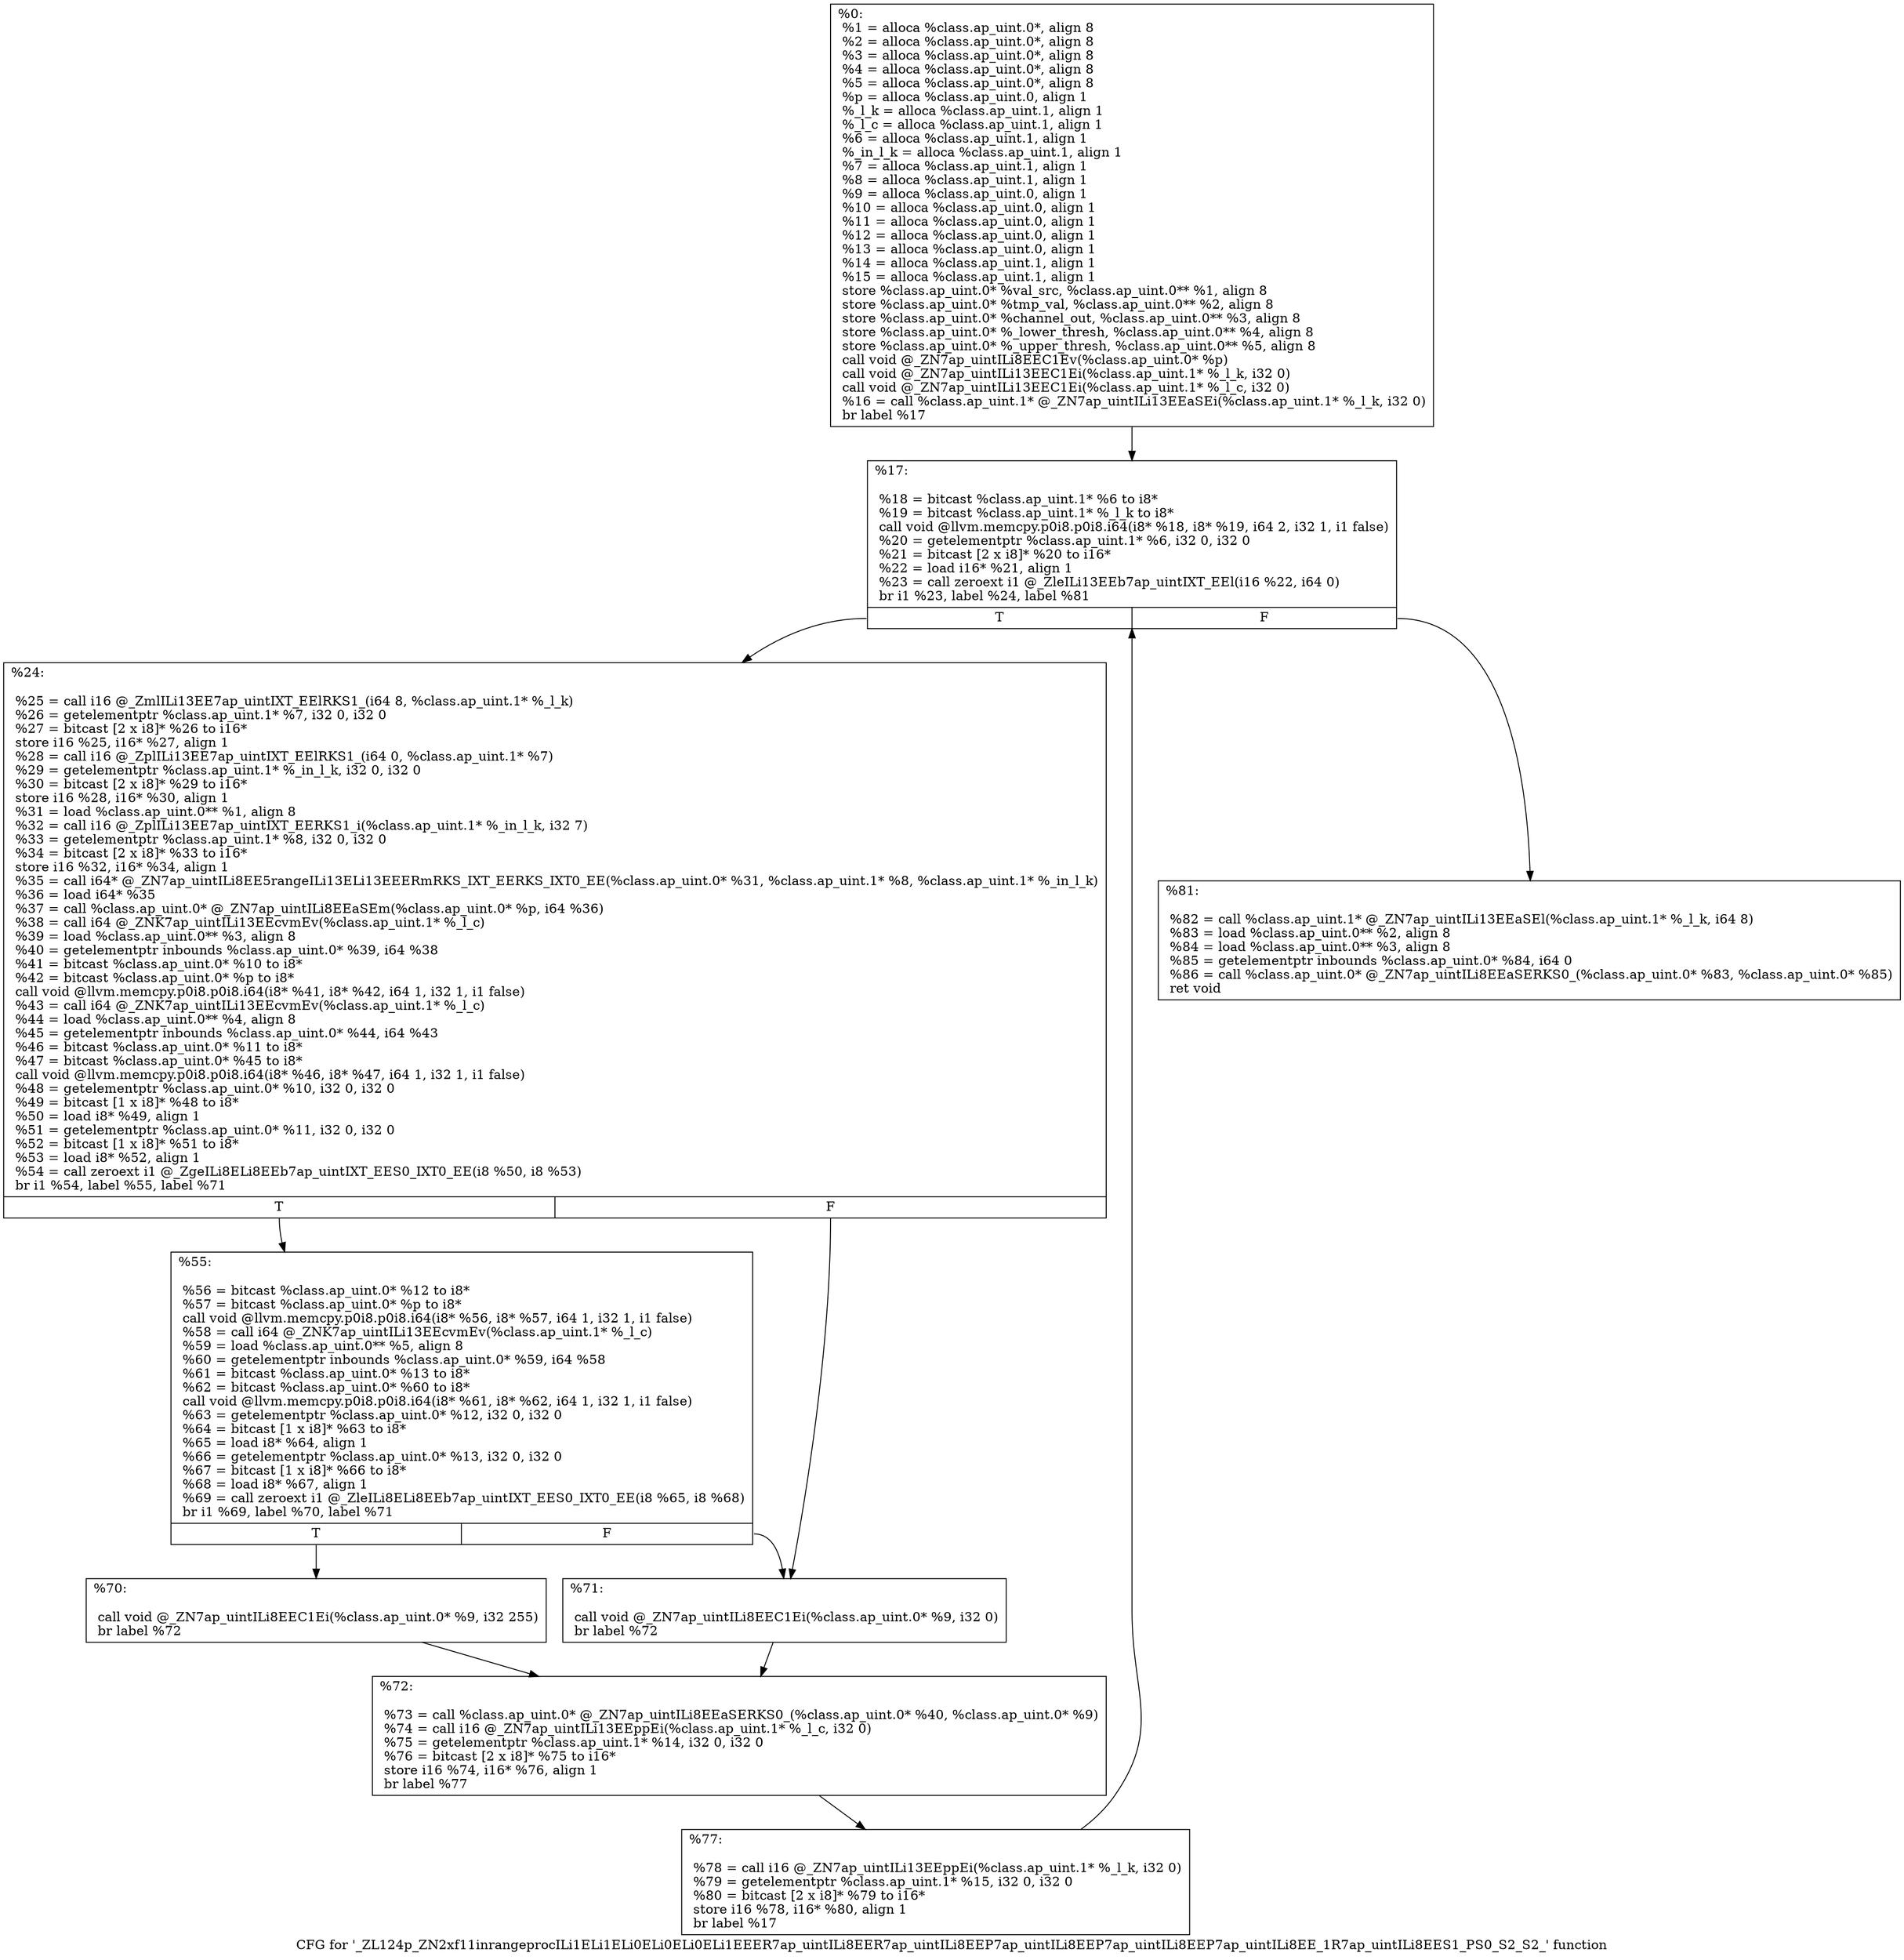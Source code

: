 digraph "CFG for '_ZL124p_ZN2xf11inrangeprocILi1ELi1ELi0ELi0ELi0ELi1EEER7ap_uintILi8EER7ap_uintILi8EEP7ap_uintILi8EEP7ap_uintILi8EEP7ap_uintILi8EE_1R7ap_uintILi8EES1_PS0_S2_S2_' function" {
	label="CFG for '_ZL124p_ZN2xf11inrangeprocILi1ELi1ELi0ELi0ELi0ELi1EEER7ap_uintILi8EER7ap_uintILi8EEP7ap_uintILi8EEP7ap_uintILi8EEP7ap_uintILi8EE_1R7ap_uintILi8EES1_PS0_S2_S2_' function";

	Node0x1723b30 [shape=record,label="{%0:\l  %1 = alloca %class.ap_uint.0*, align 8\l  %2 = alloca %class.ap_uint.0*, align 8\l  %3 = alloca %class.ap_uint.0*, align 8\l  %4 = alloca %class.ap_uint.0*, align 8\l  %5 = alloca %class.ap_uint.0*, align 8\l  %p = alloca %class.ap_uint.0, align 1\l  %_l_k = alloca %class.ap_uint.1, align 1\l  %_l_c = alloca %class.ap_uint.1, align 1\l  %6 = alloca %class.ap_uint.1, align 1\l  %_in_l_k = alloca %class.ap_uint.1, align 1\l  %7 = alloca %class.ap_uint.1, align 1\l  %8 = alloca %class.ap_uint.1, align 1\l  %9 = alloca %class.ap_uint.0, align 1\l  %10 = alloca %class.ap_uint.0, align 1\l  %11 = alloca %class.ap_uint.0, align 1\l  %12 = alloca %class.ap_uint.0, align 1\l  %13 = alloca %class.ap_uint.0, align 1\l  %14 = alloca %class.ap_uint.1, align 1\l  %15 = alloca %class.ap_uint.1, align 1\l  store %class.ap_uint.0* %val_src, %class.ap_uint.0** %1, align 8\l  store %class.ap_uint.0* %tmp_val, %class.ap_uint.0** %2, align 8\l  store %class.ap_uint.0* %channel_out, %class.ap_uint.0** %3, align 8\l  store %class.ap_uint.0* %_lower_thresh, %class.ap_uint.0** %4, align 8\l  store %class.ap_uint.0* %_upper_thresh, %class.ap_uint.0** %5, align 8\l  call void @_ZN7ap_uintILi8EEC1Ev(%class.ap_uint.0* %p)\l  call void @_ZN7ap_uintILi13EEC1Ei(%class.ap_uint.1* %_l_k, i32 0)\l  call void @_ZN7ap_uintILi13EEC1Ei(%class.ap_uint.1* %_l_c, i32 0)\l  %16 = call %class.ap_uint.1* @_ZN7ap_uintILi13EEaSEi(%class.ap_uint.1* %_l_k, i32 0)\l  br label %17\l}"];
	Node0x1723b30 -> Node0x17217a0;
	Node0x17217a0 [shape=record,label="{%17:\l\l  %18 = bitcast %class.ap_uint.1* %6 to i8*\l  %19 = bitcast %class.ap_uint.1* %_l_k to i8*\l  call void @llvm.memcpy.p0i8.p0i8.i64(i8* %18, i8* %19, i64 2, i32 1, i1 false)\l  %20 = getelementptr %class.ap_uint.1* %6, i32 0, i32 0\l  %21 = bitcast [2 x i8]* %20 to i16*\l  %22 = load i16* %21, align 1\l  %23 = call zeroext i1 @_ZleILi13EEb7ap_uintIXT_EEl(i16 %22, i64 0)\l  br i1 %23, label %24, label %81\l|{<s0>T|<s1>F}}"];
	Node0x17217a0:s0 -> Node0x1722090;
	Node0x17217a0:s1 -> Node0x1726950;
	Node0x1722090 [shape=record,label="{%24:\l\l  %25 = call i16 @_ZmlILi13EE7ap_uintIXT_EElRKS1_(i64 8, %class.ap_uint.1* %_l_k)\l  %26 = getelementptr %class.ap_uint.1* %7, i32 0, i32 0\l  %27 = bitcast [2 x i8]* %26 to i16*\l  store i16 %25, i16* %27, align 1\l  %28 = call i16 @_ZplILi13EE7ap_uintIXT_EElRKS1_(i64 0, %class.ap_uint.1* %7)\l  %29 = getelementptr %class.ap_uint.1* %_in_l_k, i32 0, i32 0\l  %30 = bitcast [2 x i8]* %29 to i16*\l  store i16 %28, i16* %30, align 1\l  %31 = load %class.ap_uint.0** %1, align 8\l  %32 = call i16 @_ZplILi13EE7ap_uintIXT_EERKS1_i(%class.ap_uint.1* %_in_l_k, i32 7)\l  %33 = getelementptr %class.ap_uint.1* %8, i32 0, i32 0\l  %34 = bitcast [2 x i8]* %33 to i16*\l  store i16 %32, i16* %34, align 1\l  %35 = call i64* @_ZN7ap_uintILi8EE5rangeILi13ELi13EEERmRKS_IXT_EERKS_IXT0_EE(%class.ap_uint.0* %31, %class.ap_uint.1* %8, %class.ap_uint.1* %_in_l_k)\l  %36 = load i64* %35\l  %37 = call %class.ap_uint.0* @_ZN7ap_uintILi8EEaSEm(%class.ap_uint.0* %p, i64 %36)\l  %38 = call i64 @_ZNK7ap_uintILi13EEcvmEv(%class.ap_uint.1* %_l_c)\l  %39 = load %class.ap_uint.0** %3, align 8\l  %40 = getelementptr inbounds %class.ap_uint.0* %39, i64 %38\l  %41 = bitcast %class.ap_uint.0* %10 to i8*\l  %42 = bitcast %class.ap_uint.0* %p to i8*\l  call void @llvm.memcpy.p0i8.p0i8.i64(i8* %41, i8* %42, i64 1, i32 1, i1 false)\l  %43 = call i64 @_ZNK7ap_uintILi13EEcvmEv(%class.ap_uint.1* %_l_c)\l  %44 = load %class.ap_uint.0** %4, align 8\l  %45 = getelementptr inbounds %class.ap_uint.0* %44, i64 %43\l  %46 = bitcast %class.ap_uint.0* %11 to i8*\l  %47 = bitcast %class.ap_uint.0* %45 to i8*\l  call void @llvm.memcpy.p0i8.p0i8.i64(i8* %46, i8* %47, i64 1, i32 1, i1 false)\l  %48 = getelementptr %class.ap_uint.0* %10, i32 0, i32 0\l  %49 = bitcast [1 x i8]* %48 to i8*\l  %50 = load i8* %49, align 1\l  %51 = getelementptr %class.ap_uint.0* %11, i32 0, i32 0\l  %52 = bitcast [1 x i8]* %51 to i8*\l  %53 = load i8* %52, align 1\l  %54 = call zeroext i1 @_ZgeILi8ELi8EEb7ap_uintIXT_EES0_IXT0_EE(i8 %50, i8 %53)\l  br i1 %54, label %55, label %71\l|{<s0>T|<s1>F}}"];
	Node0x1722090:s0 -> Node0x1728e30;
	Node0x1722090:s1 -> Node0x1728ed0;
	Node0x1728e30 [shape=record,label="{%55:\l\l  %56 = bitcast %class.ap_uint.0* %12 to i8*\l  %57 = bitcast %class.ap_uint.0* %p to i8*\l  call void @llvm.memcpy.p0i8.p0i8.i64(i8* %56, i8* %57, i64 1, i32 1, i1 false)\l  %58 = call i64 @_ZNK7ap_uintILi13EEcvmEv(%class.ap_uint.1* %_l_c)\l  %59 = load %class.ap_uint.0** %5, align 8\l  %60 = getelementptr inbounds %class.ap_uint.0* %59, i64 %58\l  %61 = bitcast %class.ap_uint.0* %13 to i8*\l  %62 = bitcast %class.ap_uint.0* %60 to i8*\l  call void @llvm.memcpy.p0i8.p0i8.i64(i8* %61, i8* %62, i64 1, i32 1, i1 false)\l  %63 = getelementptr %class.ap_uint.0* %12, i32 0, i32 0\l  %64 = bitcast [1 x i8]* %63 to i8*\l  %65 = load i8* %64, align 1\l  %66 = getelementptr %class.ap_uint.0* %13, i32 0, i32 0\l  %67 = bitcast [1 x i8]* %66 to i8*\l  %68 = load i8* %67, align 1\l  %69 = call zeroext i1 @_ZleILi8ELi8EEb7ap_uintIXT_EES0_IXT0_EE(i8 %65, i8 %68)\l  br i1 %69, label %70, label %71\l|{<s0>T|<s1>F}}"];
	Node0x1728e30:s0 -> Node0x1729b40;
	Node0x1728e30:s1 -> Node0x1728ed0;
	Node0x1729b40 [shape=record,label="{%70:\l\l  call void @_ZN7ap_uintILi8EEC1Ei(%class.ap_uint.0* %9, i32 255)\l  br label %72\l}"];
	Node0x1729b40 -> Node0x1729ea0;
	Node0x1728ed0 [shape=record,label="{%71:\l\l  call void @_ZN7ap_uintILi8EEC1Ei(%class.ap_uint.0* %9, i32 0)\l  br label %72\l}"];
	Node0x1728ed0 -> Node0x1729ea0;
	Node0x1729ea0 [shape=record,label="{%72:\l\l  %73 = call %class.ap_uint.0* @_ZN7ap_uintILi8EEaSERKS0_(%class.ap_uint.0* %40, %class.ap_uint.0* %9)\l  %74 = call i16 @_ZN7ap_uintILi13EEppEi(%class.ap_uint.1* %_l_c, i32 0)\l  %75 = getelementptr %class.ap_uint.1* %14, i32 0, i32 0\l  %76 = bitcast [2 x i8]* %75 to i16*\l  store i16 %74, i16* %76, align 1\l  br label %77\l}"];
	Node0x1729ea0 -> Node0x172a410;
	Node0x172a410 [shape=record,label="{%77:\l\l  %78 = call i16 @_ZN7ap_uintILi13EEppEi(%class.ap_uint.1* %_l_k, i32 0)\l  %79 = getelementptr %class.ap_uint.1* %15, i32 0, i32 0\l  %80 = bitcast [2 x i8]* %79 to i16*\l  store i16 %78, i16* %80, align 1\l  br label %17\l}"];
	Node0x172a410 -> Node0x17217a0;
	Node0x1726950 [shape=record,label="{%81:\l\l  %82 = call %class.ap_uint.1* @_ZN7ap_uintILi13EEaSEl(%class.ap_uint.1* %_l_k, i64 8)\l  %83 = load %class.ap_uint.0** %2, align 8\l  %84 = load %class.ap_uint.0** %3, align 8\l  %85 = getelementptr inbounds %class.ap_uint.0* %84, i64 0\l  %86 = call %class.ap_uint.0* @_ZN7ap_uintILi8EEaSERKS0_(%class.ap_uint.0* %83, %class.ap_uint.0* %85)\l  ret void\l}"];
}
